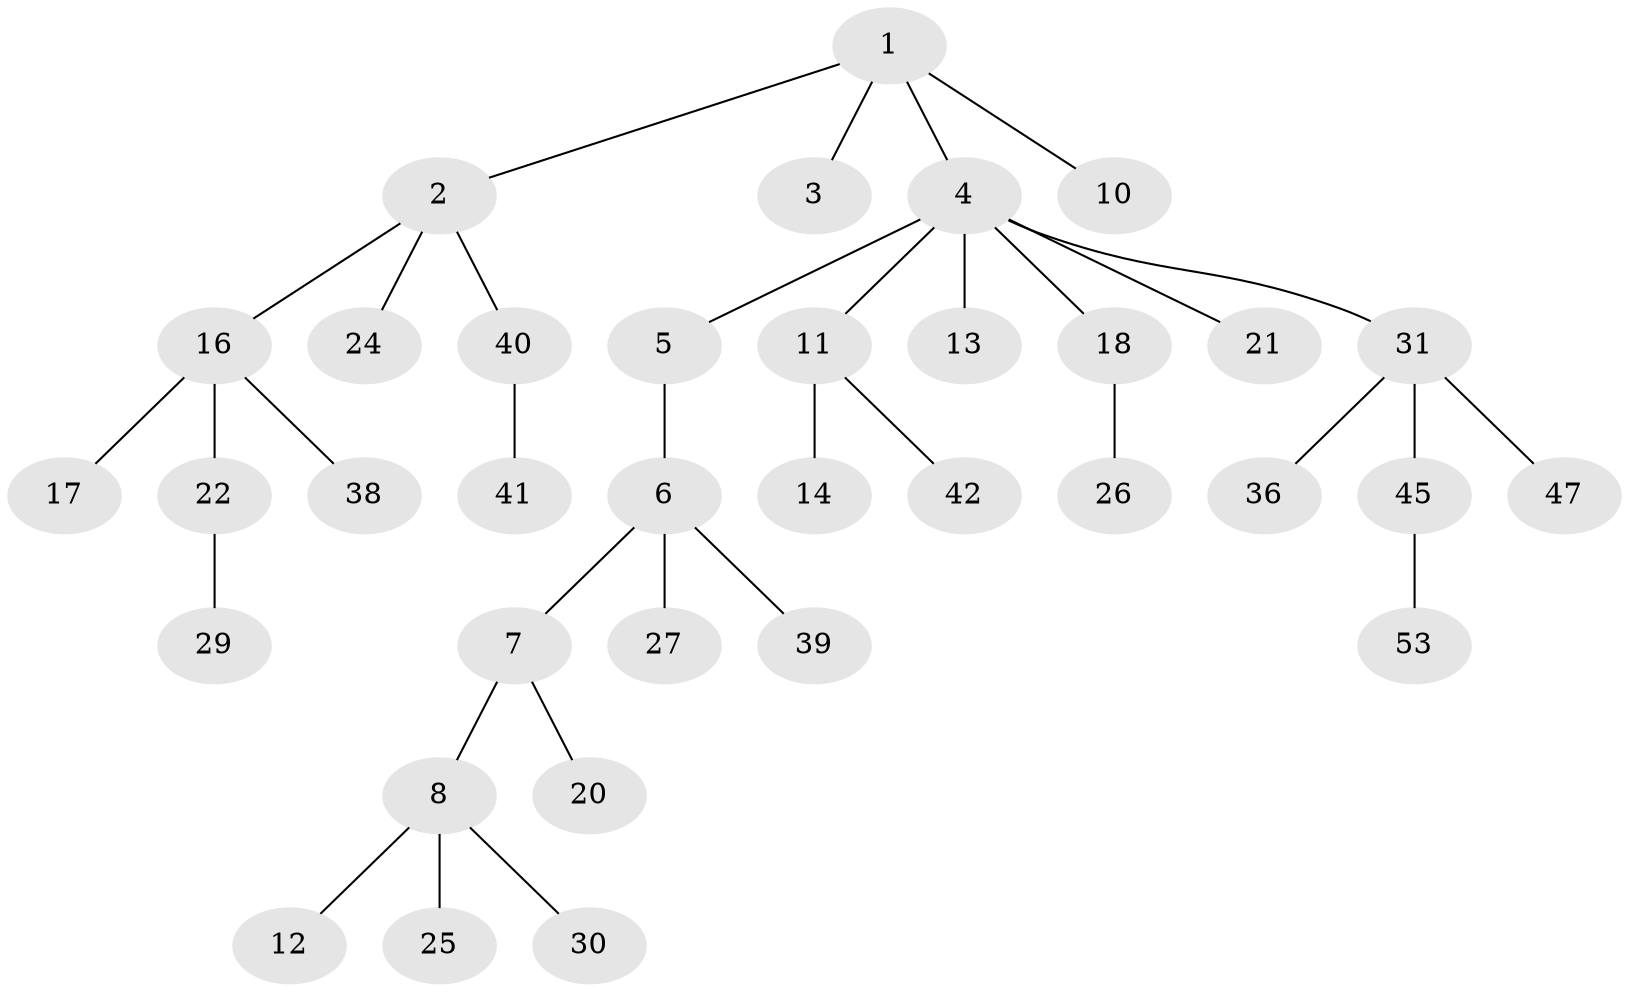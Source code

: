 // original degree distribution, {5: 0.03773584905660377, 2: 0.2641509433962264, 1: 0.5094339622641509, 8: 0.018867924528301886, 4: 0.07547169811320754, 3: 0.09433962264150944}
// Generated by graph-tools (version 1.1) at 2025/11/02/27/25 16:11:25]
// undirected, 35 vertices, 34 edges
graph export_dot {
graph [start="1"]
  node [color=gray90,style=filled];
  1 [super="+52"];
  2 [super="+9"];
  3;
  4 [super="+37"];
  5;
  6 [super="+15"];
  7 [super="+19"];
  8 [super="+48"];
  10;
  11 [super="+35"];
  12;
  13 [super="+49"];
  14 [super="+44"];
  16 [super="+23"];
  17;
  18 [super="+28"];
  20 [super="+33"];
  21 [super="+43"];
  22;
  24 [super="+46"];
  25;
  26;
  27;
  29 [super="+32"];
  30;
  31 [super="+34"];
  36;
  38;
  39;
  40 [super="+51"];
  41;
  42;
  45 [super="+50"];
  47;
  53;
  1 -- 2;
  1 -- 3;
  1 -- 4;
  1 -- 10;
  2 -- 16;
  2 -- 24;
  2 -- 40;
  4 -- 5;
  4 -- 11;
  4 -- 13;
  4 -- 18;
  4 -- 21;
  4 -- 31;
  5 -- 6;
  6 -- 7;
  6 -- 27;
  6 -- 39;
  7 -- 8;
  7 -- 20;
  8 -- 12;
  8 -- 25;
  8 -- 30;
  11 -- 14;
  11 -- 42;
  16 -- 17;
  16 -- 22;
  16 -- 38;
  18 -- 26;
  22 -- 29;
  31 -- 36;
  31 -- 47;
  31 -- 45;
  40 -- 41;
  45 -- 53;
}
